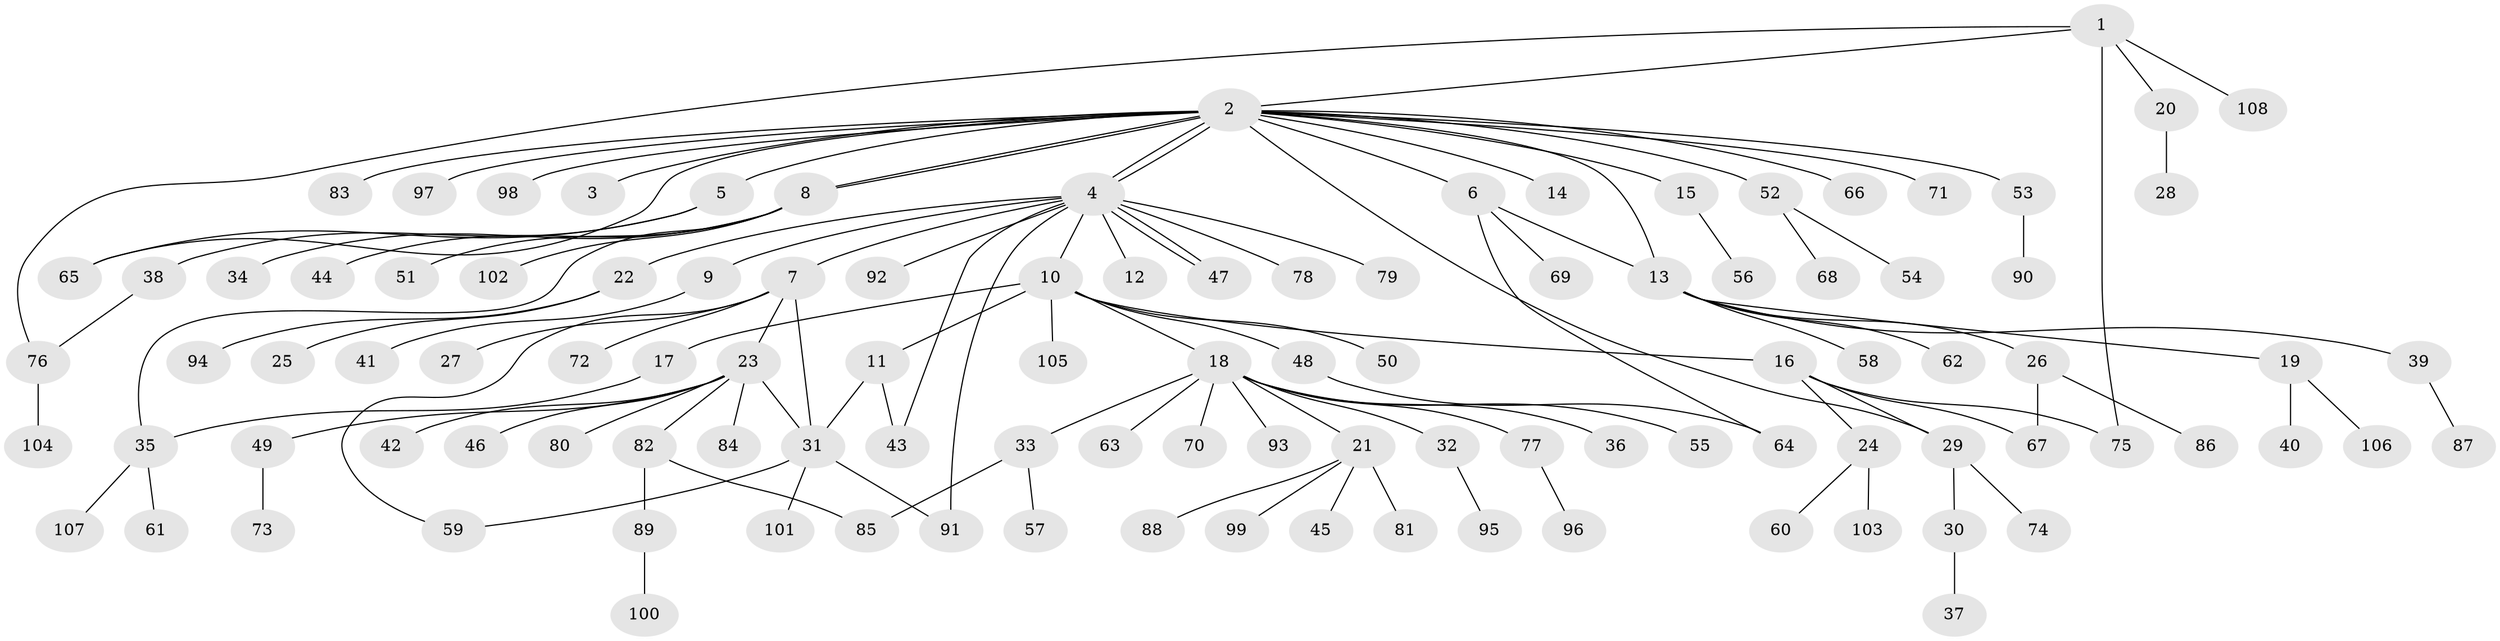 // coarse degree distribution, {5: 0.024390243902439025, 19: 0.012195121951219513, 1: 0.6097560975609756, 18: 0.012195121951219513, 3: 0.036585365853658534, 4: 0.036585365853658534, 9: 0.024390243902439025, 8: 0.012195121951219513, 7: 0.024390243902439025, 6: 0.012195121951219513, 2: 0.1951219512195122}
// Generated by graph-tools (version 1.1) at 2025/51/02/27/25 19:51:57]
// undirected, 108 vertices, 124 edges
graph export_dot {
graph [start="1"]
  node [color=gray90,style=filled];
  1;
  2;
  3;
  4;
  5;
  6;
  7;
  8;
  9;
  10;
  11;
  12;
  13;
  14;
  15;
  16;
  17;
  18;
  19;
  20;
  21;
  22;
  23;
  24;
  25;
  26;
  27;
  28;
  29;
  30;
  31;
  32;
  33;
  34;
  35;
  36;
  37;
  38;
  39;
  40;
  41;
  42;
  43;
  44;
  45;
  46;
  47;
  48;
  49;
  50;
  51;
  52;
  53;
  54;
  55;
  56;
  57;
  58;
  59;
  60;
  61;
  62;
  63;
  64;
  65;
  66;
  67;
  68;
  69;
  70;
  71;
  72;
  73;
  74;
  75;
  76;
  77;
  78;
  79;
  80;
  81;
  82;
  83;
  84;
  85;
  86;
  87;
  88;
  89;
  90;
  91;
  92;
  93;
  94;
  95;
  96;
  97;
  98;
  99;
  100;
  101;
  102;
  103;
  104;
  105;
  106;
  107;
  108;
  1 -- 2;
  1 -- 20;
  1 -- 75;
  1 -- 76;
  1 -- 108;
  2 -- 3;
  2 -- 4;
  2 -- 4;
  2 -- 5;
  2 -- 6;
  2 -- 8;
  2 -- 8;
  2 -- 13;
  2 -- 14;
  2 -- 15;
  2 -- 29;
  2 -- 52;
  2 -- 53;
  2 -- 65;
  2 -- 66;
  2 -- 71;
  2 -- 83;
  2 -- 97;
  2 -- 98;
  4 -- 7;
  4 -- 9;
  4 -- 10;
  4 -- 12;
  4 -- 22;
  4 -- 43;
  4 -- 47;
  4 -- 47;
  4 -- 78;
  4 -- 79;
  4 -- 91;
  4 -- 92;
  5 -- 38;
  5 -- 65;
  6 -- 13;
  6 -- 64;
  6 -- 69;
  7 -- 23;
  7 -- 27;
  7 -- 31;
  7 -- 59;
  7 -- 72;
  8 -- 34;
  8 -- 35;
  8 -- 44;
  8 -- 51;
  8 -- 102;
  9 -- 41;
  10 -- 11;
  10 -- 16;
  10 -- 17;
  10 -- 18;
  10 -- 48;
  10 -- 50;
  10 -- 105;
  11 -- 31;
  11 -- 43;
  13 -- 19;
  13 -- 26;
  13 -- 39;
  13 -- 58;
  13 -- 62;
  15 -- 56;
  16 -- 24;
  16 -- 29;
  16 -- 67;
  16 -- 75;
  17 -- 35;
  18 -- 21;
  18 -- 32;
  18 -- 33;
  18 -- 36;
  18 -- 55;
  18 -- 63;
  18 -- 70;
  18 -- 77;
  18 -- 93;
  19 -- 40;
  19 -- 106;
  20 -- 28;
  21 -- 45;
  21 -- 81;
  21 -- 88;
  21 -- 99;
  22 -- 25;
  22 -- 94;
  23 -- 31;
  23 -- 42;
  23 -- 46;
  23 -- 49;
  23 -- 80;
  23 -- 82;
  23 -- 84;
  24 -- 60;
  24 -- 103;
  26 -- 67;
  26 -- 86;
  29 -- 30;
  29 -- 74;
  30 -- 37;
  31 -- 59;
  31 -- 91;
  31 -- 101;
  32 -- 95;
  33 -- 57;
  33 -- 85;
  35 -- 61;
  35 -- 107;
  38 -- 76;
  39 -- 87;
  48 -- 64;
  49 -- 73;
  52 -- 54;
  52 -- 68;
  53 -- 90;
  76 -- 104;
  77 -- 96;
  82 -- 85;
  82 -- 89;
  89 -- 100;
}

